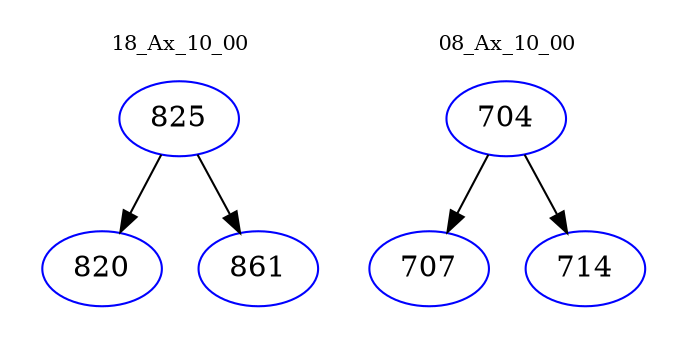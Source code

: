 digraph{
subgraph cluster_0 {
color = white
label = "18_Ax_10_00";
fontsize=10;
T0_825 [label="825", color="blue"]
T0_825 -> T0_820 [color="black"]
T0_820 [label="820", color="blue"]
T0_825 -> T0_861 [color="black"]
T0_861 [label="861", color="blue"]
}
subgraph cluster_1 {
color = white
label = "08_Ax_10_00";
fontsize=10;
T1_704 [label="704", color="blue"]
T1_704 -> T1_707 [color="black"]
T1_707 [label="707", color="blue"]
T1_704 -> T1_714 [color="black"]
T1_714 [label="714", color="blue"]
}
}
